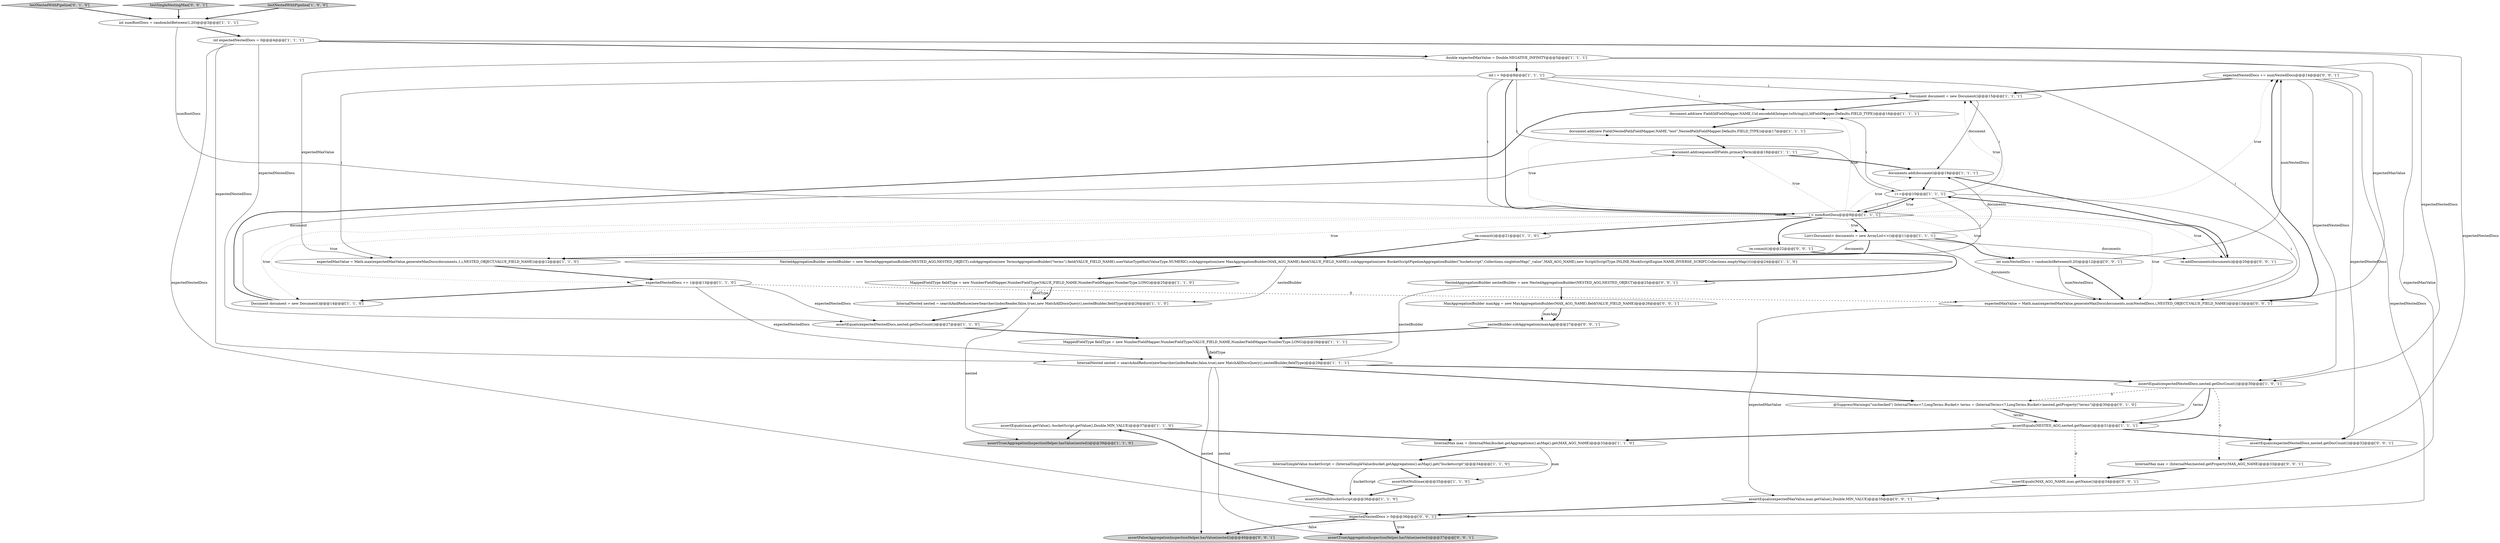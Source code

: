 digraph {
1 [style = filled, label = "assertTrue(AggregationInspectionHelper.hasValue(nested))@@@39@@@['1', '1', '0']", fillcolor = lightgray, shape = ellipse image = "AAA0AAABBB1BBB"];
48 [style = filled, label = "MaxAggregationBuilder maxAgg = new MaxAggregationBuilder(MAX_AGG_NAME).field(VALUE_FIELD_NAME)@@@26@@@['0', '0', '1']", fillcolor = white, shape = ellipse image = "AAA0AAABBB3BBB"];
40 [style = filled, label = "assertTrue(AggregationInspectionHelper.hasValue(nested))@@@37@@@['0', '0', '1']", fillcolor = lightgray, shape = ellipse image = "AAA0AAABBB3BBB"];
46 [style = filled, label = "assertFalse(AggregationInspectionHelper.hasValue(nested))@@@40@@@['0', '0', '1']", fillcolor = lightgray, shape = ellipse image = "AAA0AAABBB3BBB"];
15 [style = filled, label = "i++@@@10@@@['1', '1', '1']", fillcolor = white, shape = ellipse image = "AAA0AAABBB1BBB"];
23 [style = filled, label = "InternalNested nested = searchAndReduce(newSearcher(indexReader,false,true),new MatchAllDocsQuery(),nestedBuilder,fieldType)@@@29@@@['1', '1', '1']", fillcolor = white, shape = ellipse image = "AAA0AAABBB1BBB"];
30 [style = filled, label = "int i = 0@@@8@@@['1', '1', '1']", fillcolor = white, shape = ellipse image = "AAA0AAABBB1BBB"];
43 [style = filled, label = "NestedAggregationBuilder nestedBuilder = new NestedAggregationBuilder(NESTED_AGG,NESTED_OBJECT)@@@25@@@['0', '0', '1']", fillcolor = white, shape = ellipse image = "AAA0AAABBB3BBB"];
6 [style = filled, label = "InternalSimpleValue bucketScript = (InternalSimpleValue)bucket.getAggregations().asMap().get(\"bucketscript\")@@@34@@@['1', '1', '0']", fillcolor = white, shape = ellipse image = "AAA0AAABBB1BBB"];
16 [style = filled, label = "assertEquals(expectedNestedDocs,nested.getDocCount())@@@30@@@['1', '0', '1']", fillcolor = white, shape = ellipse image = "AAA0AAABBB1BBB"];
31 [style = filled, label = "@SuppressWarnings(\"unchecked\") InternalTerms<?,LongTerms.Bucket> terms = (InternalTerms<?,LongTerms.Bucket>)nested.getProperty(\"terms\")@@@30@@@['0', '1', '0']", fillcolor = white, shape = ellipse image = "AAA1AAABBB2BBB"];
5 [style = filled, label = "iw.commit()@@@21@@@['1', '1', '0']", fillcolor = white, shape = ellipse image = "AAA0AAABBB1BBB"];
19 [style = filled, label = "i < numRootDocs@@@9@@@['1', '1', '1']", fillcolor = white, shape = diamond image = "AAA0AAABBB1BBB"];
37 [style = filled, label = "assertEquals(expectedMaxValue,max.getValue(),Double.MIN_VALUE)@@@35@@@['0', '0', '1']", fillcolor = white, shape = ellipse image = "AAA0AAABBB3BBB"];
41 [style = filled, label = "int numNestedDocs = randomIntBetween(0,20)@@@12@@@['0', '0', '1']", fillcolor = white, shape = ellipse image = "AAA0AAABBB3BBB"];
45 [style = filled, label = "expectedNestedDocs += numNestedDocs@@@14@@@['0', '0', '1']", fillcolor = white, shape = ellipse image = "AAA0AAABBB3BBB"];
38 [style = filled, label = "InternalMax max = (InternalMax)nested.getProperty(MAX_AGG_NAME)@@@33@@@['0', '0', '1']", fillcolor = white, shape = ellipse image = "AAA0AAABBB3BBB"];
8 [style = filled, label = "assertEquals(max.getValue(),-bucketScript.getValue(),Double.MIN_VALUE)@@@37@@@['1', '1', '0']", fillcolor = white, shape = ellipse image = "AAA0AAABBB1BBB"];
39 [style = filled, label = "iw.addDocuments(documents)@@@20@@@['0', '0', '1']", fillcolor = white, shape = ellipse image = "AAA0AAABBB3BBB"];
35 [style = filled, label = "expectedNestedDocs > 0@@@36@@@['0', '0', '1']", fillcolor = white, shape = diamond image = "AAA0AAABBB3BBB"];
11 [style = filled, label = "document.add(new Field(IdFieldMapper.NAME,Uid.encodeId(Integer.toString(i)),IdFieldMapper.Defaults.FIELD_TYPE))@@@16@@@['1', '1', '1']", fillcolor = white, shape = ellipse image = "AAA0AAABBB1BBB"];
13 [style = filled, label = "assertNotNull(bucketScript)@@@36@@@['1', '1', '0']", fillcolor = white, shape = ellipse image = "AAA0AAABBB1BBB"];
29 [style = filled, label = "assertEquals(NESTED_AGG,nested.getName())@@@31@@@['1', '1', '1']", fillcolor = white, shape = ellipse image = "AAA0AAABBB1BBB"];
47 [style = filled, label = "assertEquals(expectedNestedDocs,nested.getDocCount())@@@32@@@['0', '0', '1']", fillcolor = white, shape = ellipse image = "AAA0AAABBB3BBB"];
36 [style = filled, label = "expectedMaxValue = Math.max(expectedMaxValue,generateMaxDocs(documents,numNestedDocs,i,NESTED_OBJECT,VALUE_FIELD_NAME))@@@13@@@['0', '0', '1']", fillcolor = white, shape = ellipse image = "AAA0AAABBB3BBB"];
14 [style = filled, label = "document.add(new Field(NestedPathFieldMapper.NAME,\"test\",NestedPathFieldMapper.Defaults.FIELD_TYPE))@@@17@@@['1', '1', '1']", fillcolor = white, shape = ellipse image = "AAA0AAABBB1BBB"];
0 [style = filled, label = "InternalMax max = (InternalMax)bucket.getAggregations().asMap().get(MAX_AGG_NAME)@@@33@@@['1', '1', '0']", fillcolor = white, shape = ellipse image = "AAA0AAABBB1BBB"];
32 [style = filled, label = "testNestedWithPipeline['0', '1', '0']", fillcolor = lightgray, shape = diamond image = "AAA0AAABBB2BBB"];
24 [style = filled, label = "double expectedMaxValue = Double.NEGATIVE_INFINITY@@@5@@@['1', '1', '1']", fillcolor = white, shape = ellipse image = "AAA0AAABBB1BBB"];
9 [style = filled, label = "documents.add(document)@@@19@@@['1', '1', '1']", fillcolor = white, shape = ellipse image = "AAA0AAABBB1BBB"];
44 [style = filled, label = "assertEquals(MAX_AGG_NAME,max.getName())@@@34@@@['0', '0', '1']", fillcolor = white, shape = ellipse image = "AAA0AAABBB3BBB"];
18 [style = filled, label = "assertEquals(expectedNestedDocs,nested.getDocCount())@@@27@@@['1', '1', '0']", fillcolor = white, shape = ellipse image = "AAA0AAABBB1BBB"];
34 [style = filled, label = "nestedBuilder.subAggregation(maxAgg)@@@27@@@['0', '0', '1']", fillcolor = white, shape = ellipse image = "AAA0AAABBB3BBB"];
21 [style = filled, label = "InternalNested nested = searchAndReduce(newSearcher(indexReader,false,true),new MatchAllDocsQuery(),nestedBuilder,fieldType)@@@26@@@['1', '1', '0']", fillcolor = white, shape = ellipse image = "AAA0AAABBB1BBB"];
17 [style = filled, label = "Document document = new Document()@@@14@@@['1', '1', '0']", fillcolor = white, shape = ellipse image = "AAA0AAABBB1BBB"];
42 [style = filled, label = "iw.commit()@@@22@@@['0', '0', '1']", fillcolor = white, shape = ellipse image = "AAA0AAABBB3BBB"];
3 [style = filled, label = "NestedAggregationBuilder nestedBuilder = new NestedAggregationBuilder(NESTED_AGG,NESTED_OBJECT).subAggregation(new TermsAggregationBuilder(\"terms\").field(VALUE_FIELD_NAME).userValueTypeHint(ValueType.NUMERIC).subAggregation(new MaxAggregationBuilder(MAX_AGG_NAME).field(VALUE_FIELD_NAME)).subAggregation(new BucketScriptPipelineAggregationBuilder(\"bucketscript\",Collections.singletonMap(\"_value\",MAX_AGG_NAME),new Script(ScriptType.INLINE,MockScriptEngine.NAME,INVERSE_SCRIPT,Collections.emptyMap()))))@@@24@@@['1', '1', '0']", fillcolor = white, shape = ellipse image = "AAA0AAABBB1BBB"];
27 [style = filled, label = "Document document = new Document()@@@15@@@['1', '1', '1']", fillcolor = white, shape = ellipse image = "AAA0AAABBB1BBB"];
4 [style = filled, label = "MappedFieldType fieldType = new NumberFieldMapper.NumberFieldType(VALUE_FIELD_NAME,NumberFieldMapper.NumberType.LONG)@@@28@@@['1', '1', '1']", fillcolor = white, shape = ellipse image = "AAA0AAABBB1BBB"];
33 [style = filled, label = "testSingleNestingMax['0', '0', '1']", fillcolor = lightgray, shape = diamond image = "AAA0AAABBB3BBB"];
12 [style = filled, label = "testNestedWithPipeline['1', '0', '0']", fillcolor = lightgray, shape = diamond image = "AAA0AAABBB1BBB"];
10 [style = filled, label = "int numRootDocs = randomIntBetween(1,20)@@@3@@@['1', '1', '1']", fillcolor = white, shape = ellipse image = "AAA0AAABBB1BBB"];
26 [style = filled, label = "expectedMaxValue = Math.max(expectedMaxValue,generateMaxDocs(documents,1,i,NESTED_OBJECT,VALUE_FIELD_NAME))@@@12@@@['1', '1', '0']", fillcolor = white, shape = ellipse image = "AAA0AAABBB1BBB"];
25 [style = filled, label = "int expectedNestedDocs = 0@@@4@@@['1', '1', '1']", fillcolor = white, shape = ellipse image = "AAA0AAABBB1BBB"];
22 [style = filled, label = "MappedFieldType fieldType = new NumberFieldMapper.NumberFieldType(VALUE_FIELD_NAME,NumberFieldMapper.NumberType.LONG)@@@25@@@['1', '1', '0']", fillcolor = white, shape = ellipse image = "AAA0AAABBB1BBB"];
2 [style = filled, label = "expectedNestedDocs += 1@@@13@@@['1', '1', '0']", fillcolor = white, shape = ellipse image = "AAA0AAABBB1BBB"];
20 [style = filled, label = "List<Document> documents = new ArrayList<>()@@@11@@@['1', '1', '1']", fillcolor = white, shape = ellipse image = "AAA0AAABBB1BBB"];
28 [style = filled, label = "document.add(sequenceIDFields.primaryTerm)@@@18@@@['1', '1', '1']", fillcolor = white, shape = ellipse image = "AAA0AAABBB1BBB"];
7 [style = filled, label = "assertNotNull(max)@@@35@@@['1', '1', '0']", fillcolor = white, shape = ellipse image = "AAA0AAABBB1BBB"];
0->7 [style = solid, label="max"];
22->21 [style = solid, label="fieldType"];
15->27 [style = solid, label="i"];
43->48 [style = bold, label=""];
26->2 [style = bold, label=""];
25->18 [style = solid, label="expectedNestedDocs"];
20->36 [style = solid, label="documents"];
25->35 [style = solid, label="expectedNestedDocs"];
37->35 [style = bold, label=""];
4->23 [style = solid, label="fieldType"];
23->16 [style = bold, label=""];
41->36 [style = bold, label=""];
2->17 [style = bold, label=""];
14->28 [style = bold, label=""];
7->13 [style = bold, label=""];
44->37 [style = bold, label=""];
30->15 [style = solid, label="i"];
12->10 [style = bold, label=""];
34->4 [style = bold, label=""];
23->46 [style = solid, label="nested"];
19->11 [style = dotted, label="true"];
45->27 [style = bold, label=""];
21->18 [style = bold, label=""];
4->23 [style = bold, label=""];
48->34 [style = bold, label=""];
31->29 [style = bold, label=""];
48->34 [style = solid, label="maxAgg"];
36->45 [style = bold, label=""];
2->36 [style = dashed, label="0"];
35->40 [style = bold, label=""];
20->39 [style = solid, label="documents"];
9->39 [style = bold, label=""];
15->19 [style = solid, label="i"];
17->27 [style = bold, label=""];
19->5 [style = bold, label=""];
45->47 [style = solid, label="expectedNestedDocs"];
24->37 [style = solid, label="expectedMaxValue"];
15->19 [style = bold, label=""];
36->37 [style = solid, label="expectedMaxValue"];
3->21 [style = solid, label="nestedBuilder"];
20->9 [style = solid, label="documents"];
19->20 [style = dotted, label="true"];
31->29 [style = solid, label="terms"];
19->39 [style = dotted, label="true"];
2->23 [style = solid, label="expectedNestedDocs"];
32->10 [style = bold, label=""];
45->16 [style = solid, label="expectedNestedDocs"];
47->38 [style = bold, label=""];
20->26 [style = solid, label="documents"];
6->13 [style = solid, label="bucketScript"];
39->15 [style = bold, label=""];
3->22 [style = bold, label=""];
19->17 [style = dotted, label="true"];
22->21 [style = bold, label=""];
19->42 [style = bold, label=""];
27->9 [style = solid, label="document"];
41->36 [style = solid, label="numNestedDocs"];
28->9 [style = bold, label=""];
0->6 [style = bold, label=""];
16->31 [style = dashed, label="0"];
8->0 [style = bold, label=""];
30->27 [style = solid, label="i"];
24->36 [style = solid, label="expectedMaxValue"];
2->18 [style = solid, label="expectedNestedDocs"];
33->10 [style = bold, label=""];
9->15 [style = bold, label=""];
21->1 [style = solid, label="nested"];
19->9 [style = dotted, label="true"];
27->11 [style = bold, label=""];
30->26 [style = solid, label="i"];
11->14 [style = bold, label=""];
16->29 [style = bold, label=""];
8->1 [style = bold, label=""];
23->31 [style = bold, label=""];
29->47 [style = bold, label=""];
15->26 [style = solid, label="i"];
19->2 [style = dotted, label="true"];
38->44 [style = bold, label=""];
35->40 [style = dotted, label="true"];
29->44 [style = dashed, label="0"];
19->15 [style = dotted, label="true"];
16->38 [style = dashed, label="0"];
41->45 [style = solid, label="numNestedDocs"];
35->46 [style = dotted, label="false"];
19->41 [style = dotted, label="true"];
5->3 [style = bold, label=""];
13->8 [style = bold, label=""];
25->23 [style = solid, label="expectedNestedDocs"];
24->26 [style = solid, label="expectedMaxValue"];
15->36 [style = solid, label="i"];
19->45 [style = dotted, label="true"];
25->47 [style = solid, label="expectedNestedDocs"];
25->16 [style = solid, label="expectedNestedDocs"];
19->26 [style = dotted, label="true"];
16->29 [style = solid, label="terms"];
30->11 [style = solid, label="i"];
30->19 [style = solid, label="i"];
45->35 [style = solid, label="expectedNestedDocs"];
25->24 [style = bold, label=""];
19->20 [style = bold, label=""];
19->36 [style = dotted, label="true"];
42->43 [style = bold, label=""];
19->14 [style = dotted, label="true"];
24->30 [style = bold, label=""];
10->25 [style = bold, label=""];
30->36 [style = solid, label="i"];
29->0 [style = bold, label=""];
15->11 [style = solid, label="i"];
23->40 [style = solid, label="nested"];
17->28 [style = solid, label="document"];
35->46 [style = bold, label=""];
10->19 [style = solid, label="numRootDocs"];
43->23 [style = solid, label="nestedBuilder"];
6->7 [style = bold, label=""];
20->26 [style = bold, label=""];
19->27 [style = dotted, label="true"];
30->19 [style = bold, label=""];
19->28 [style = dotted, label="true"];
18->4 [style = bold, label=""];
20->41 [style = bold, label=""];
}
